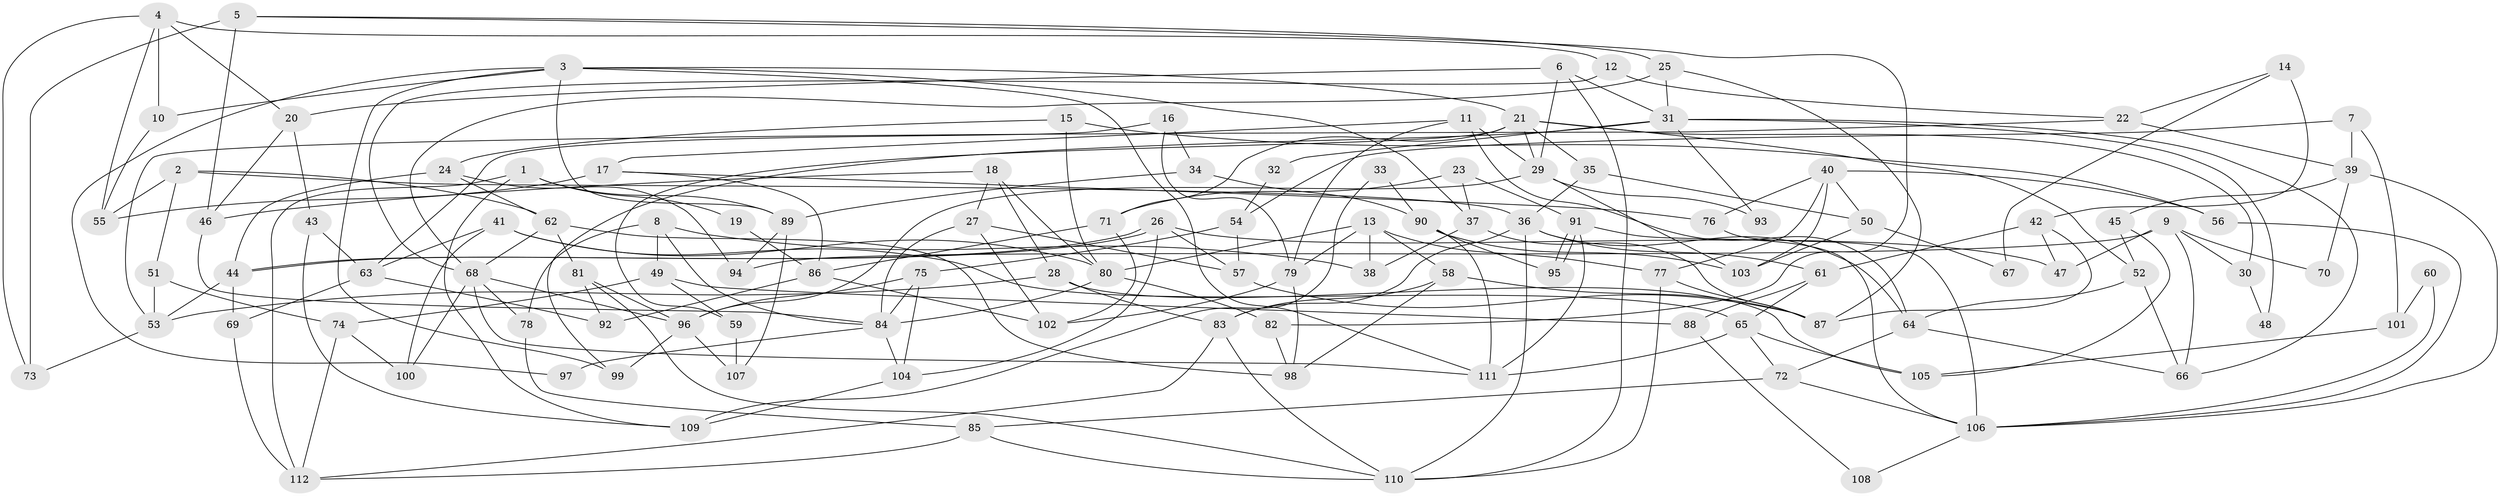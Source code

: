 // Generated by graph-tools (version 1.1) at 2025/50/03/09/25 03:50:11]
// undirected, 112 vertices, 224 edges
graph export_dot {
graph [start="1"]
  node [color=gray90,style=filled];
  1;
  2;
  3;
  4;
  5;
  6;
  7;
  8;
  9;
  10;
  11;
  12;
  13;
  14;
  15;
  16;
  17;
  18;
  19;
  20;
  21;
  22;
  23;
  24;
  25;
  26;
  27;
  28;
  29;
  30;
  31;
  32;
  33;
  34;
  35;
  36;
  37;
  38;
  39;
  40;
  41;
  42;
  43;
  44;
  45;
  46;
  47;
  48;
  49;
  50;
  51;
  52;
  53;
  54;
  55;
  56;
  57;
  58;
  59;
  60;
  61;
  62;
  63;
  64;
  65;
  66;
  67;
  68;
  69;
  70;
  71;
  72;
  73;
  74;
  75;
  76;
  77;
  78;
  79;
  80;
  81;
  82;
  83;
  84;
  85;
  86;
  87;
  88;
  89;
  90;
  91;
  92;
  93;
  94;
  95;
  96;
  97;
  98;
  99;
  100;
  101;
  102;
  103;
  104;
  105;
  106;
  107;
  108;
  109;
  110;
  111;
  112;
  1 -- 89;
  1 -- 112;
  1 -- 19;
  1 -- 109;
  2 -- 62;
  2 -- 36;
  2 -- 51;
  2 -- 55;
  3 -- 99;
  3 -- 111;
  3 -- 10;
  3 -- 21;
  3 -- 37;
  3 -- 89;
  3 -- 97;
  4 -- 10;
  4 -- 55;
  4 -- 12;
  4 -- 20;
  4 -- 73;
  5 -- 25;
  5 -- 82;
  5 -- 46;
  5 -- 73;
  6 -- 110;
  6 -- 29;
  6 -- 20;
  6 -- 31;
  7 -- 39;
  7 -- 54;
  7 -- 101;
  8 -- 49;
  8 -- 84;
  8 -- 38;
  8 -- 78;
  9 -- 47;
  9 -- 66;
  9 -- 30;
  9 -- 70;
  9 -- 94;
  10 -- 55;
  11 -- 79;
  11 -- 64;
  11 -- 17;
  11 -- 29;
  12 -- 68;
  12 -- 22;
  13 -- 77;
  13 -- 38;
  13 -- 58;
  13 -- 79;
  13 -- 80;
  14 -- 42;
  14 -- 22;
  14 -- 67;
  15 -- 24;
  15 -- 80;
  15 -- 56;
  16 -- 34;
  16 -- 63;
  16 -- 79;
  17 -- 86;
  17 -- 55;
  17 -- 76;
  18 -- 80;
  18 -- 46;
  18 -- 27;
  18 -- 28;
  19 -- 86;
  20 -- 43;
  20 -- 46;
  21 -- 29;
  21 -- 30;
  21 -- 35;
  21 -- 52;
  21 -- 59;
  21 -- 71;
  22 -- 53;
  22 -- 39;
  23 -- 71;
  23 -- 91;
  23 -- 37;
  24 -- 44;
  24 -- 62;
  24 -- 94;
  25 -- 68;
  25 -- 87;
  25 -- 31;
  26 -- 44;
  26 -- 44;
  26 -- 104;
  26 -- 47;
  26 -- 57;
  27 -- 57;
  27 -- 84;
  27 -- 102;
  28 -- 83;
  28 -- 53;
  28 -- 105;
  29 -- 96;
  29 -- 93;
  29 -- 103;
  30 -- 48;
  31 -- 32;
  31 -- 48;
  31 -- 66;
  31 -- 93;
  31 -- 99;
  32 -- 54;
  33 -- 109;
  33 -- 90;
  34 -- 89;
  34 -- 90;
  35 -- 36;
  35 -- 50;
  36 -- 110;
  36 -- 64;
  36 -- 61;
  36 -- 83;
  37 -- 38;
  37 -- 87;
  39 -- 106;
  39 -- 45;
  39 -- 70;
  40 -- 76;
  40 -- 103;
  40 -- 50;
  40 -- 56;
  40 -- 77;
  41 -- 100;
  41 -- 80;
  41 -- 63;
  41 -- 65;
  42 -- 61;
  42 -- 87;
  42 -- 47;
  43 -- 63;
  43 -- 109;
  44 -- 53;
  44 -- 69;
  45 -- 105;
  45 -- 52;
  46 -- 84;
  49 -- 74;
  49 -- 59;
  49 -- 88;
  50 -- 67;
  50 -- 103;
  51 -- 53;
  51 -- 74;
  52 -- 64;
  52 -- 66;
  53 -- 73;
  54 -- 57;
  54 -- 75;
  56 -- 106;
  57 -- 87;
  58 -- 83;
  58 -- 87;
  58 -- 98;
  59 -- 107;
  60 -- 101;
  60 -- 106;
  61 -- 65;
  61 -- 88;
  62 -- 68;
  62 -- 98;
  62 -- 81;
  63 -- 92;
  63 -- 69;
  64 -- 66;
  64 -- 72;
  65 -- 72;
  65 -- 105;
  65 -- 111;
  68 -- 111;
  68 -- 96;
  68 -- 78;
  68 -- 100;
  69 -- 112;
  71 -- 102;
  71 -- 86;
  72 -- 85;
  72 -- 106;
  74 -- 112;
  74 -- 100;
  75 -- 104;
  75 -- 84;
  75 -- 96;
  76 -- 106;
  77 -- 87;
  77 -- 110;
  78 -- 85;
  79 -- 98;
  79 -- 102;
  80 -- 84;
  80 -- 82;
  81 -- 110;
  81 -- 92;
  81 -- 96;
  82 -- 98;
  83 -- 112;
  83 -- 110;
  84 -- 97;
  84 -- 104;
  85 -- 110;
  85 -- 112;
  86 -- 102;
  86 -- 92;
  88 -- 108;
  89 -- 94;
  89 -- 107;
  90 -- 103;
  90 -- 111;
  90 -- 95;
  91 -- 106;
  91 -- 95;
  91 -- 95;
  91 -- 111;
  96 -- 99;
  96 -- 107;
  101 -- 105;
  104 -- 109;
  106 -- 108;
}
